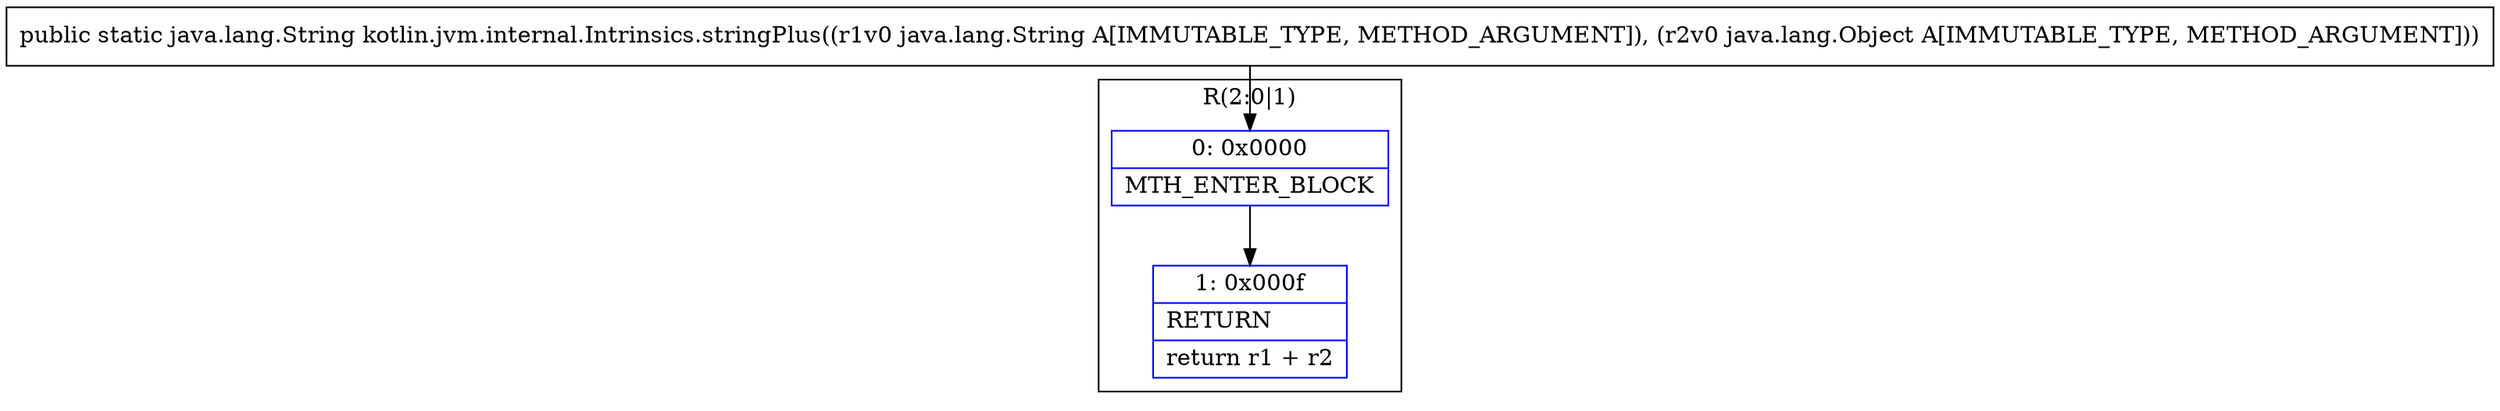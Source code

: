 digraph "CFG forkotlin.jvm.internal.Intrinsics.stringPlus(Ljava\/lang\/String;Ljava\/lang\/Object;)Ljava\/lang\/String;" {
subgraph cluster_Region_1219336399 {
label = "R(2:0|1)";
node [shape=record,color=blue];
Node_0 [shape=record,label="{0\:\ 0x0000|MTH_ENTER_BLOCK\l}"];
Node_1 [shape=record,label="{1\:\ 0x000f|RETURN\l|return r1 + r2\l}"];
}
MethodNode[shape=record,label="{public static java.lang.String kotlin.jvm.internal.Intrinsics.stringPlus((r1v0 java.lang.String A[IMMUTABLE_TYPE, METHOD_ARGUMENT]), (r2v0 java.lang.Object A[IMMUTABLE_TYPE, METHOD_ARGUMENT])) }"];
MethodNode -> Node_0;
Node_0 -> Node_1;
}

